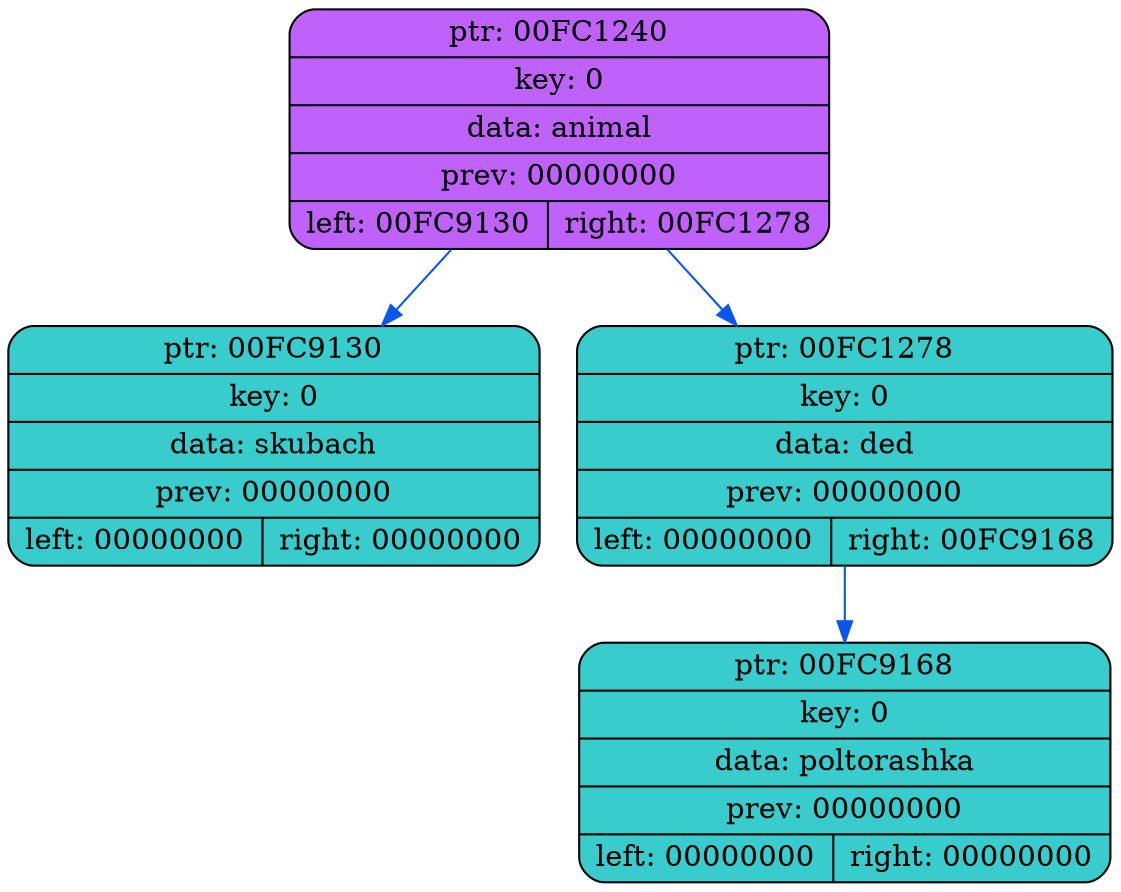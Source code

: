 digraph
{
    rankdir=TP

        node00FC1240[shape=record,style="rounded,filled",fillcolor="#BF62FC",label="{ ptr: 00FC1240 | key: 0 | data: animal| prev: 00000000| { left: 00FC9130 | right: 00FC1278 }}"];
    node00FC1240 -> node00FC9130[color="#0855F0"]
    node00FC9130[shape=record,style="rounded,filled",fillcolor="#39CCCC",label="{ ptr: 00FC9130 | key: 0 | data: skubach| prev: 00000000 | { left: 00000000 | right: 00000000 }}"];
    node00FC1240 -> node00FC1278[color="#0855F0"]
    node00FC1278[shape=record,style="rounded,filled",fillcolor="#39CCCC",label="{ ptr: 00FC1278 | key: 0 | data: ded| prev: 00000000 | { left: 00000000 | right: 00FC9168 }}"];
    node00FC1278 -> node00FC9168[color="#0855F0"]
    node00FC9168[shape=record,style="rounded,filled",fillcolor="#39CCCC",label="{ ptr: 00FC9168 | key: 0 | data: poltorashka| prev: 00000000 | { left: 00000000 | right: 00000000 }}"];
}